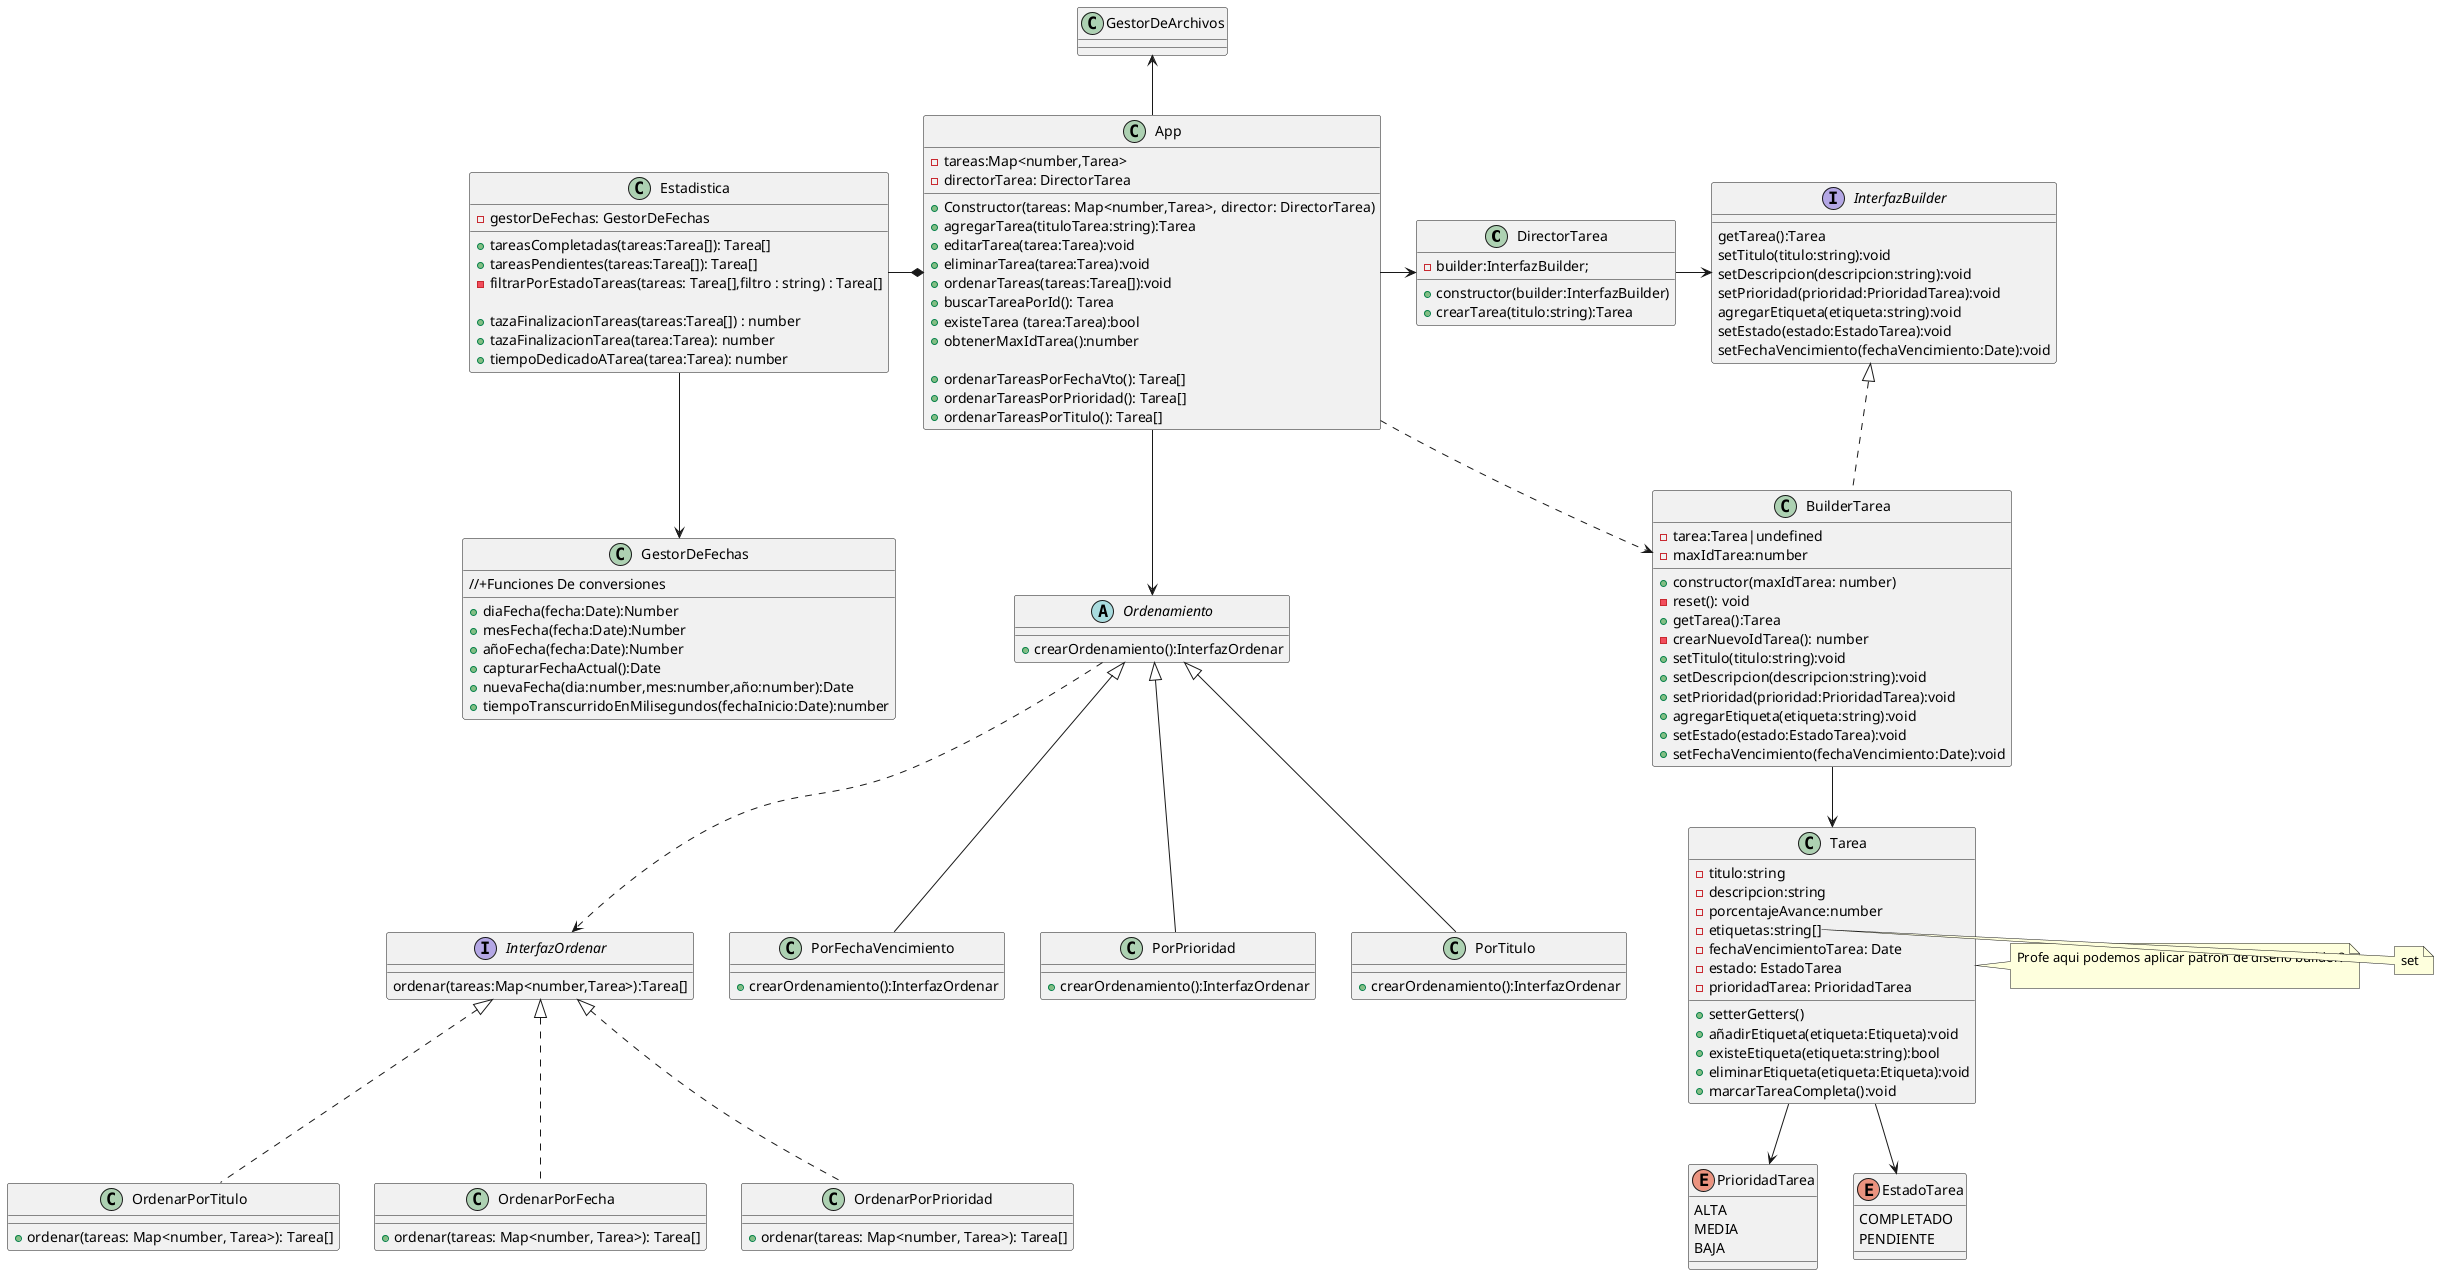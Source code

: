 

@startuml TaskList

class DirectorTarea{
    -builder:InterfazBuilder;
    +constructor(builder:InterfazBuilder)
    +crearTarea(titulo:string):Tarea
}

class App{

    - tareas:Map<number,Tarea>
    - directorTarea: DirectorTarea


    +Constructor(tareas: Map<number,Tarea>, director: DirectorTarea)
    +agregarTarea(tituloTarea:string):Tarea
    +editarTarea(tarea:Tarea):void
    +eliminarTarea(tarea:Tarea):void
    +ordenarTareas(tareas:Tarea[]):void
    +buscarTareaPorId(): Tarea
    +existeTarea (tarea:Tarea):bool
    +obtenerMaxIdTarea():number

    +ordenarTareasPorFechaVto(): Tarea[]
    +ordenarTareasPorPrioridad(): Tarea[]
    +ordenarTareasPorTitulo(): Tarea[]
    
}

abstract class Ordenamiento{
    +crearOrdenamiento():InterfazOrdenar
}

class PorFechaVencimiento extends Ordenamiento{
    +crearOrdenamiento():InterfazOrdenar
}

class PorPrioridad extends Ordenamiento{
    +crearOrdenamiento():InterfazOrdenar
}

class PorTitulo extends Ordenamiento{
    +crearOrdenamiento():InterfazOrdenar
}

interface InterfazOrdenar{
    ordenar(tareas:Map<number,Tarea>):Tarea[]
}

class OrdenarPorFecha implements InterfazOrdenar{
  + ordenar(tareas: Map<number, Tarea>): Tarea[]

}

class OrdenarPorPrioridad implements InterfazOrdenar{
   + ordenar(tareas: Map<number, Tarea>): Tarea[]

}

class OrdenarPorTitulo implements InterfazOrdenar{
   + ordenar(tareas: Map<number, Tarea>): Tarea[]
}



class BuilderTarea implements InterfazBuilder{
    -tarea:Tarea|undefined
    -maxIdTarea:number

    +constructor(maxIdTarea: number)
    -reset(): void
    +getTarea():Tarea
    -crearNuevoIdTarea(): number
    +setTitulo(titulo:string):void
    +setDescripcion(descripcion:string):void
    +setPrioridad(prioridad:PrioridadTarea):void
    +agregarEtiqueta(etiqueta:string):void
    +setEstado(estado:EstadoTarea):void
    +setFechaVencimiento(fechaVencimiento:Date):void



}

interface InterfazBuilder{
    getTarea():Tarea
    setTitulo(titulo:string):void
    setDescripcion(descripcion:string):void
    setPrioridad(prioridad:PrioridadTarea):void
    agregarEtiqueta(etiqueta:string):void
    setEstado(estado:EstadoTarea):void
    setFechaVencimiento(fechaVencimiento:Date):void
}

class Tarea {

    -titulo:string
    -descripcion:string
    -porcentajeAvance:number
    -etiquetas:string[]
    -fechaVencimientoTarea: Date
    -estado: EstadoTarea
    -prioridadTarea: PrioridadTarea
    +setterGetters()
    +añadirEtiqueta(etiqueta:Etiqueta):void
    +existeEtiqueta(etiqueta:string):bool
    +eliminarEtiqueta(etiqueta:Etiqueta):void
    +marcarTareaCompleta():void
}


enum EstadoTarea{
    COMPLETADO
    PENDIENTE
}

enum PrioridadTarea{
    ALTA
        MEDIA
        BAJA
    }


    class GestorDeArchivos{

    }

    class Estadistica{

        -gestorDeFechas: GestorDeFechas

        +tareasCompletadas(tareas:Tarea[]): Tarea[]
        +tareasPendientes(tareas:Tarea[]): Tarea[]
        -filtrarPorEstadoTareas(tareas: Tarea[],filtro : string) : Tarea[]

        +tazaFinalizacionTareas(tareas:Tarea[]) : number
        +tazaFinalizacionTarea(tarea:Tarea): number
        +tiempoDedicadoATarea(tarea:Tarea): number

    }

    class GestorDeFechas {
        +diaFecha(fecha:Date):Number
        +mesFecha(fecha:Date):Number
        +añoFecha(fecha:Date):Number
        +capturarFechaActual():Date
        +nuevaFecha(dia:number,mes:number,año:number):Date
        +tiempoTranscurridoEnMilisegundos(fechaInicio:Date):number

        //+Funciones De conversiones

    }






    'Relaciones

    App-right->DirectorTarea
    DirectorTarea-right->InterfazBuilder
    App .down.> BuilderTarea
    BuilderTarea-->Tarea


    App *-left- Estadistica
    App -up-> GestorDeArchivos

    Tarea -down-> PrioridadTarea
    Tarea -down-> EstadoTarea

    Estadistica -down-> GestorDeFechas


    note right of Tarea
        Profe aqui podemos aplicar patron de diseño builder?

    end note


    note right of Tarea::etiquetas
    set
    end note

    Ordenamiento..>InterfazOrdenar
    App-->Ordenamiento

    @enduml